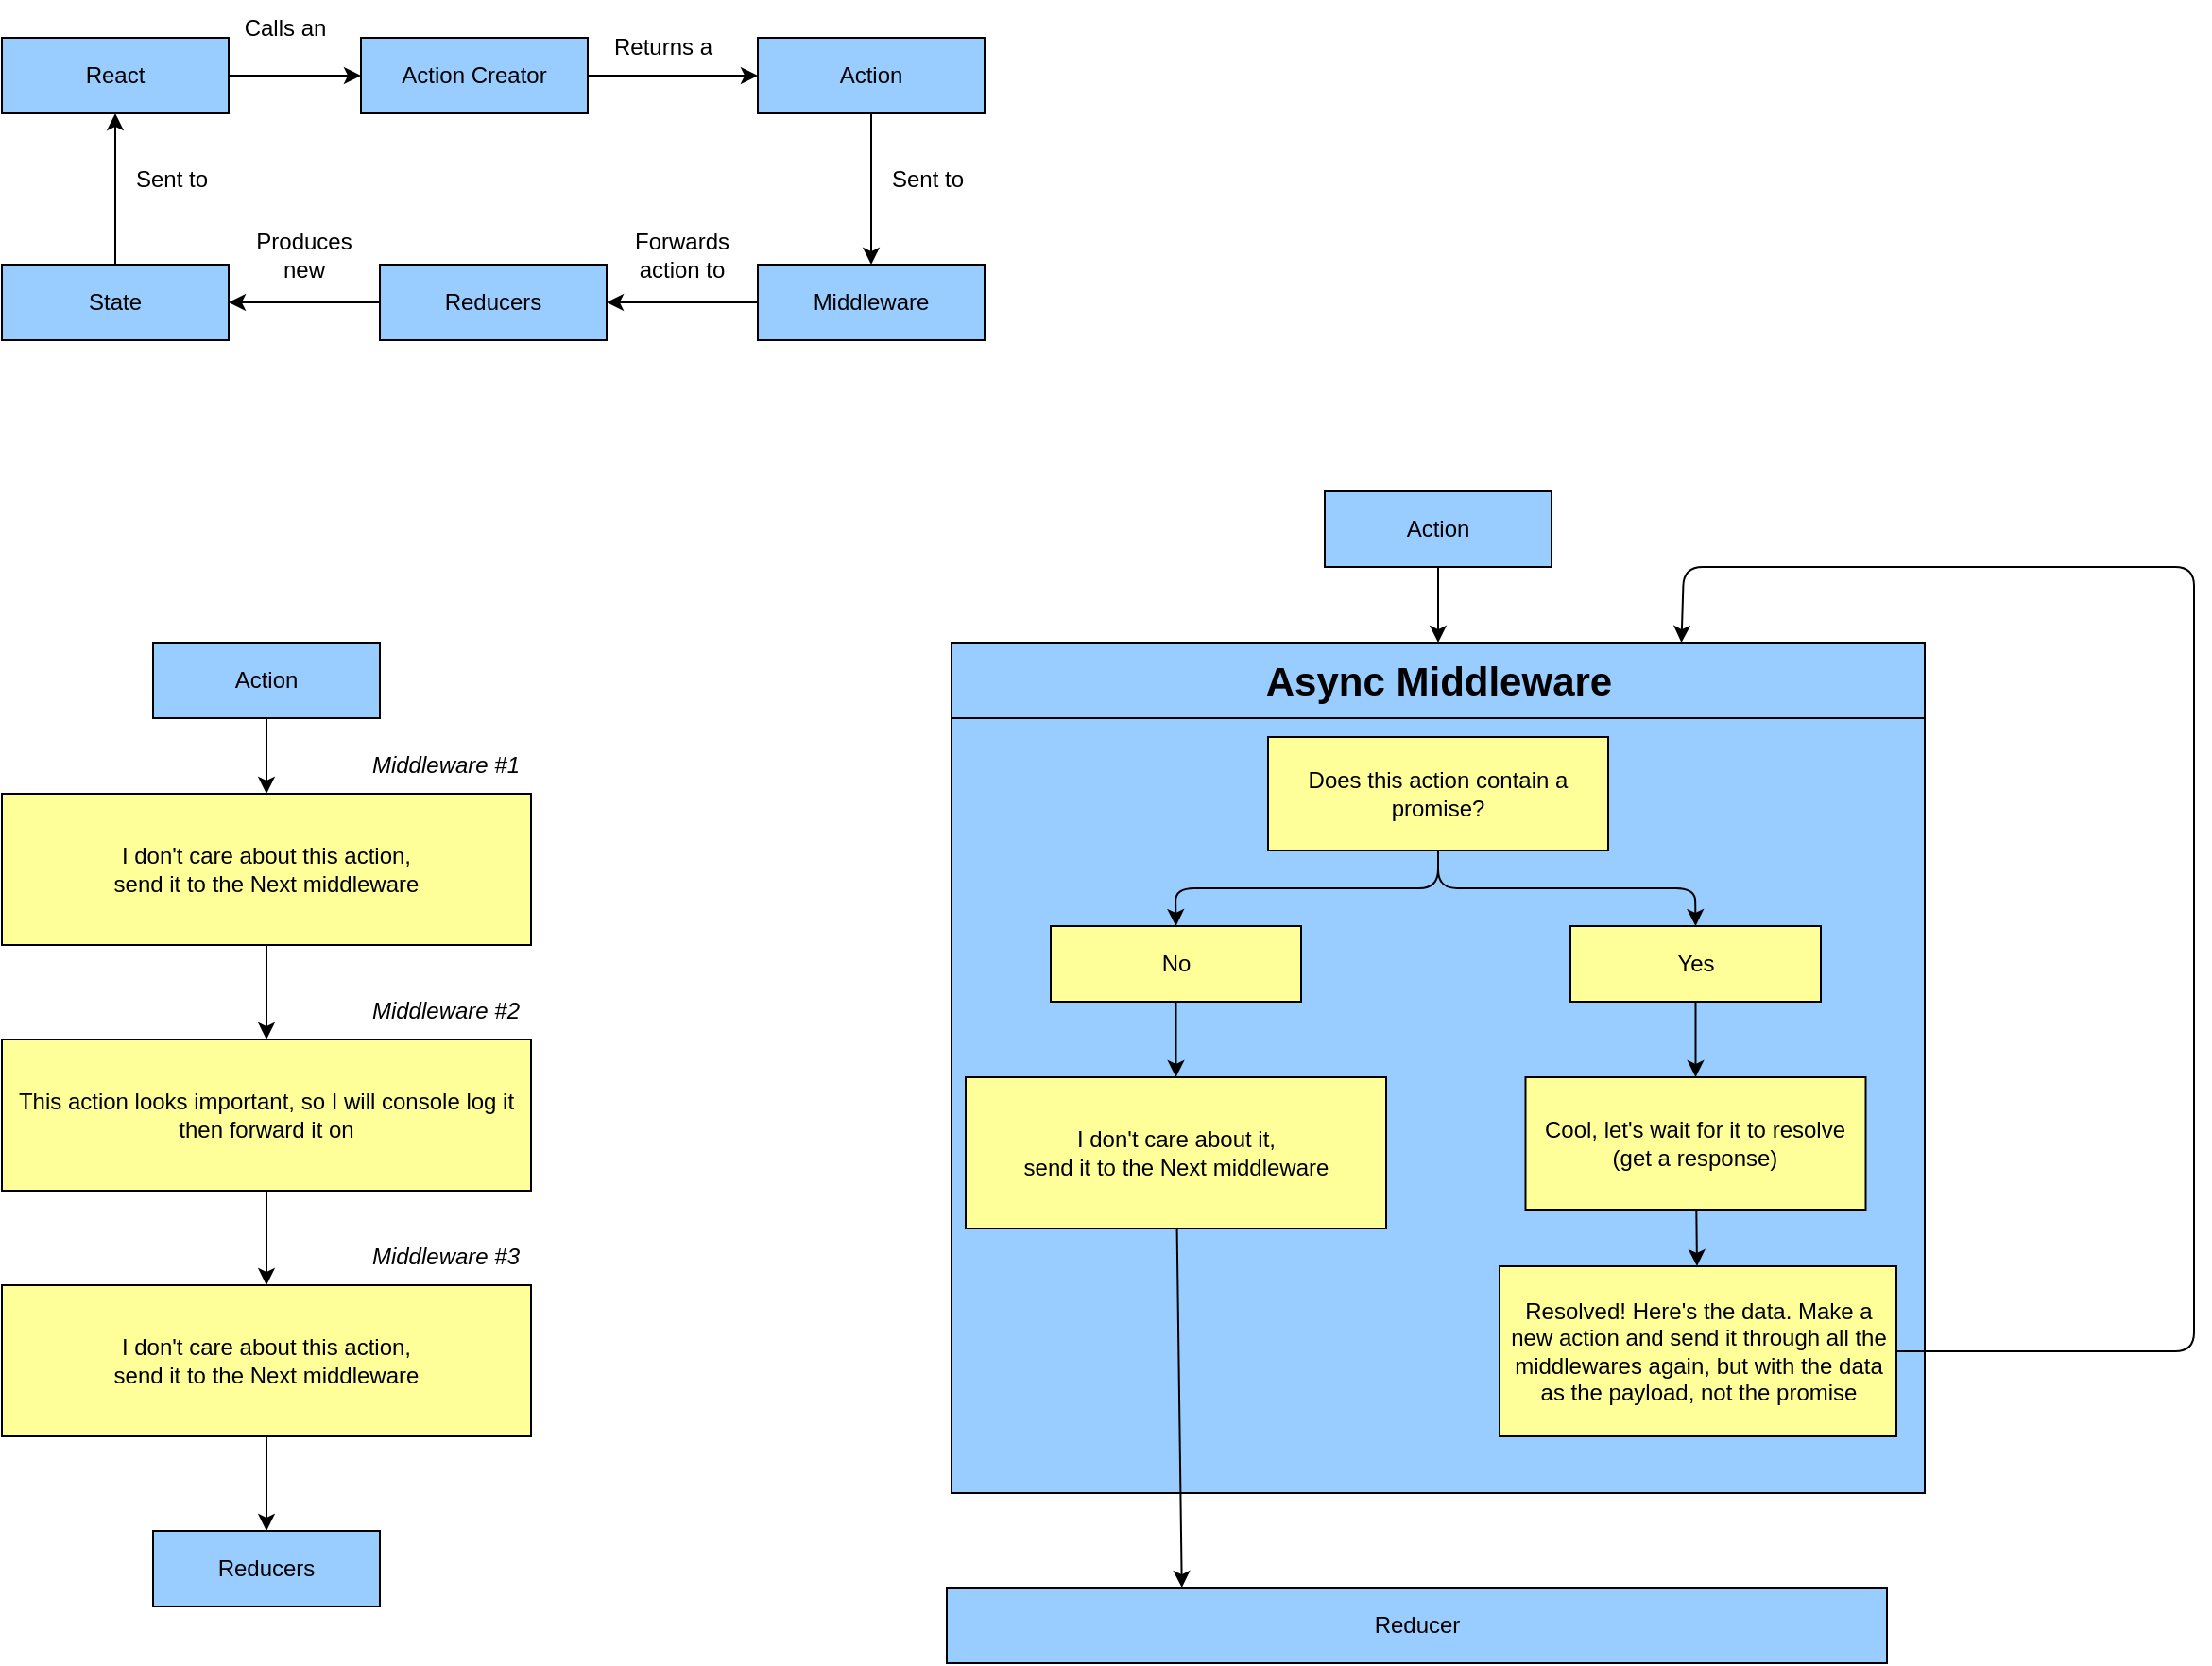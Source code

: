 <mxfile>
    <diagram id="JAzthHudL1d2-UePvkcH" name="Page-1">
        <mxGraphModel dx="1381" dy="786" grid="1" gridSize="10" guides="1" tooltips="1" connect="1" arrows="1" fold="1" page="1" pageScale="1" pageWidth="850" pageHeight="1100" math="0" shadow="0">
            <root>
                <mxCell id="0"/>
                <mxCell id="1" parent="0"/>
                <mxCell id="4" value="" style="edgeStyle=none;html=1;" edge="1" parent="1" source="2" target="3">
                    <mxGeometry relative="1" as="geometry"/>
                </mxCell>
                <mxCell id="2" value="&lt;font color=&quot;#000000&quot;&gt;React&lt;/font&gt;" style="rounded=0;whiteSpace=wrap;html=1;fontFamily=Helvetica;fontSize=12;fontColor=#FFFFFF;fillColor=#99CCFF;" vertex="1" parent="1">
                    <mxGeometry x="80" y="160" width="120" height="40" as="geometry"/>
                </mxCell>
                <mxCell id="6" value="" style="edgeStyle=none;html=1;" edge="1" parent="1" source="3" target="5">
                    <mxGeometry relative="1" as="geometry"/>
                </mxCell>
                <mxCell id="3" value="&lt;font color=&quot;#000000&quot;&gt;Action Creator&lt;/font&gt;" style="rounded=0;whiteSpace=wrap;html=1;fontFamily=Helvetica;fontSize=12;fontColor=#FFFFFF;fillColor=#99CCFF;" vertex="1" parent="1">
                    <mxGeometry x="270" y="160" width="120" height="40" as="geometry"/>
                </mxCell>
                <mxCell id="13" value="" style="edgeStyle=none;html=1;" edge="1" parent="1" source="5" target="7">
                    <mxGeometry relative="1" as="geometry"/>
                </mxCell>
                <mxCell id="5" value="&lt;font color=&quot;#000000&quot;&gt;Action&lt;/font&gt;" style="rounded=0;whiteSpace=wrap;html=1;fontFamily=Helvetica;fontSize=12;fontColor=#FFFFFF;fillColor=#99CCFF;" vertex="1" parent="1">
                    <mxGeometry x="480" y="160" width="120" height="40" as="geometry"/>
                </mxCell>
                <mxCell id="9" value="" style="edgeStyle=none;html=1;" edge="1" parent="1" source="7" target="8">
                    <mxGeometry relative="1" as="geometry"/>
                </mxCell>
                <mxCell id="7" value="&lt;font color=&quot;#000000&quot;&gt;Middleware&lt;/font&gt;" style="rounded=0;whiteSpace=wrap;html=1;fontFamily=Helvetica;fontSize=12;fontColor=#FFFFFF;fillColor=#99CCFF;" vertex="1" parent="1">
                    <mxGeometry x="480" y="280" width="120" height="40" as="geometry"/>
                </mxCell>
                <mxCell id="11" value="" style="edgeStyle=none;html=1;" edge="1" parent="1" source="8" target="10">
                    <mxGeometry relative="1" as="geometry"/>
                </mxCell>
                <mxCell id="8" value="&lt;font color=&quot;#000000&quot;&gt;Reducers&lt;/font&gt;" style="rounded=0;whiteSpace=wrap;html=1;fontFamily=Helvetica;fontSize=12;fontColor=#FFFFFF;fillColor=#99CCFF;" vertex="1" parent="1">
                    <mxGeometry x="280" y="280" width="120" height="40" as="geometry"/>
                </mxCell>
                <mxCell id="12" value="" style="edgeStyle=none;html=1;" edge="1" parent="1" source="10" target="2">
                    <mxGeometry relative="1" as="geometry"/>
                </mxCell>
                <mxCell id="10" value="&lt;font color=&quot;#000000&quot;&gt;State&lt;/font&gt;" style="rounded=0;whiteSpace=wrap;html=1;fontFamily=Helvetica;fontSize=12;fontColor=#FFFFFF;fillColor=#99CCFF;" vertex="1" parent="1">
                    <mxGeometry x="80" y="280" width="120" height="40" as="geometry"/>
                </mxCell>
                <mxCell id="14" value="Calls an" style="text;html=1;strokeColor=none;fillColor=none;align=center;verticalAlign=middle;whiteSpace=wrap;rounded=0;" vertex="1" parent="1">
                    <mxGeometry x="200" y="140" width="60" height="30" as="geometry"/>
                </mxCell>
                <mxCell id="15" value="Returns a" style="text;html=1;strokeColor=none;fillColor=none;align=center;verticalAlign=middle;whiteSpace=wrap;rounded=0;" vertex="1" parent="1">
                    <mxGeometry x="400" y="150" width="60" height="30" as="geometry"/>
                </mxCell>
                <mxCell id="16" value="Sent to" style="text;html=1;strokeColor=none;fillColor=none;align=center;verticalAlign=middle;whiteSpace=wrap;rounded=0;" vertex="1" parent="1">
                    <mxGeometry x="540" y="220" width="60" height="30" as="geometry"/>
                </mxCell>
                <mxCell id="17" value="Forwards action to" style="text;html=1;strokeColor=none;fillColor=none;align=center;verticalAlign=middle;whiteSpace=wrap;rounded=0;" vertex="1" parent="1">
                    <mxGeometry x="410" y="260" width="60" height="30" as="geometry"/>
                </mxCell>
                <mxCell id="18" value="Produces new" style="text;html=1;strokeColor=none;fillColor=none;align=center;verticalAlign=middle;whiteSpace=wrap;rounded=0;" vertex="1" parent="1">
                    <mxGeometry x="210" y="260" width="60" height="30" as="geometry"/>
                </mxCell>
                <mxCell id="19" value="Sent to" style="text;html=1;strokeColor=none;fillColor=none;align=center;verticalAlign=middle;whiteSpace=wrap;rounded=0;" vertex="1" parent="1">
                    <mxGeometry x="140" y="220" width="60" height="30" as="geometry"/>
                </mxCell>
                <mxCell id="27" value="" style="edgeStyle=none;html=1;" edge="1" parent="1" source="20" target="21">
                    <mxGeometry relative="1" as="geometry"/>
                </mxCell>
                <mxCell id="20" value="&lt;font color=&quot;#000000&quot;&gt;Action&lt;/font&gt;" style="rounded=0;whiteSpace=wrap;html=1;fontFamily=Helvetica;fontSize=12;fontColor=#FFFFFF;fillColor=#99CCFF;" vertex="1" parent="1">
                    <mxGeometry x="160" y="480" width="120" height="40" as="geometry"/>
                </mxCell>
                <mxCell id="25" value="" style="edgeStyle=none;html=1;" edge="1" parent="1" source="21" target="22">
                    <mxGeometry relative="1" as="geometry"/>
                </mxCell>
                <mxCell id="21" value="&lt;font color=&quot;#000000&quot;&gt;I don't care about this action,&lt;br&gt;send it to the Next middleware&lt;br&gt;&lt;/font&gt;" style="rounded=0;whiteSpace=wrap;html=1;fontFamily=Helvetica;fontSize=12;fontColor=#FFFFFF;fillColor=#FFFF99;" vertex="1" parent="1">
                    <mxGeometry x="80" y="560" width="280" height="80" as="geometry"/>
                </mxCell>
                <mxCell id="26" value="" style="edgeStyle=none;html=1;" edge="1" parent="1" source="22" target="24">
                    <mxGeometry relative="1" as="geometry"/>
                </mxCell>
                <mxCell id="22" value="&lt;font color=&quot;#000000&quot;&gt;This action looks important, so I will console log it then forward it on&lt;br&gt;&lt;/font&gt;" style="rounded=0;whiteSpace=wrap;html=1;fontFamily=Helvetica;fontSize=12;fontColor=#FFFFFF;fillColor=#FFFF99;" vertex="1" parent="1">
                    <mxGeometry x="80" y="690" width="280" height="80" as="geometry"/>
                </mxCell>
                <mxCell id="29" value="" style="edgeStyle=none;html=1;" edge="1" parent="1" source="24" target="28">
                    <mxGeometry relative="1" as="geometry"/>
                </mxCell>
                <mxCell id="24" value="&lt;font color=&quot;#000000&quot;&gt;I don't care about this action,&lt;br&gt;send it to the Next middleware&lt;br&gt;&lt;/font&gt;" style="rounded=0;whiteSpace=wrap;html=1;fontFamily=Helvetica;fontSize=12;fontColor=#FFFFFF;fillColor=#FFFF99;" vertex="1" parent="1">
                    <mxGeometry x="80" y="820" width="280" height="80" as="geometry"/>
                </mxCell>
                <mxCell id="28" value="&lt;font color=&quot;#000000&quot;&gt;Reducers&lt;/font&gt;" style="rounded=0;whiteSpace=wrap;html=1;fontFamily=Helvetica;fontSize=12;fontColor=#FFFFFF;fillColor=#99CCFF;" vertex="1" parent="1">
                    <mxGeometry x="160" y="950" width="120" height="40" as="geometry"/>
                </mxCell>
                <mxCell id="30" value="Middleware #1" style="text;html=1;strokeColor=none;fillColor=none;align=center;verticalAlign=middle;whiteSpace=wrap;rounded=0;fontStyle=2" vertex="1" parent="1">
                    <mxGeometry x="260" y="530" width="110" height="30" as="geometry"/>
                </mxCell>
                <mxCell id="31" value="Middleware #2" style="text;html=1;strokeColor=none;fillColor=none;align=center;verticalAlign=middle;whiteSpace=wrap;rounded=0;fontStyle=2" vertex="1" parent="1">
                    <mxGeometry x="260" y="660" width="110" height="30" as="geometry"/>
                </mxCell>
                <mxCell id="32" value="Middleware #3" style="text;html=1;strokeColor=none;fillColor=none;align=center;verticalAlign=middle;whiteSpace=wrap;rounded=0;fontStyle=2" vertex="1" parent="1">
                    <mxGeometry x="260" y="790" width="110" height="30" as="geometry"/>
                </mxCell>
                <mxCell id="35" style="edgeStyle=none;html=1;entryX=0.5;entryY=0;entryDx=0;entryDy=0;" edge="1" parent="1" source="33" target="34">
                    <mxGeometry relative="1" as="geometry"/>
                </mxCell>
                <mxCell id="33" value="&lt;font color=&quot;#000000&quot;&gt;Action&lt;/font&gt;" style="rounded=0;whiteSpace=wrap;html=1;fontFamily=Helvetica;fontSize=12;fontColor=#FFFFFF;fillColor=#99CCFF;" vertex="1" parent="1">
                    <mxGeometry x="780" y="400" width="120" height="40" as="geometry"/>
                </mxCell>
                <mxCell id="34" value="&lt;font color=&quot;#000000&quot;&gt;Async Middleware&lt;/font&gt;" style="swimlane;whiteSpace=wrap;html=1;fontSize=21;container=0;fillColor=#99CCFF;gradientColor=none;swimlaneFillColor=#99CCFF;startSize=40;" vertex="1" parent="1">
                    <mxGeometry x="582.5" y="480" width="515" height="450" as="geometry"/>
                </mxCell>
                <mxCell id="45" style="edgeStyle=none;html=1;entryX=0.5;entryY=0;entryDx=0;entryDy=0;" edge="1" parent="34" source="36" target="42">
                    <mxGeometry relative="1" as="geometry">
                        <Array as="points">
                            <mxPoint x="257.5" y="130"/>
                            <mxPoint x="118.5" y="130"/>
                        </Array>
                    </mxGeometry>
                </mxCell>
                <mxCell id="46" style="edgeStyle=none;html=1;entryX=0.5;entryY=0;entryDx=0;entryDy=0;" edge="1" parent="34" source="36" target="41">
                    <mxGeometry relative="1" as="geometry">
                        <Array as="points">
                            <mxPoint x="257.5" y="130"/>
                            <mxPoint x="393.5" y="130"/>
                        </Array>
                    </mxGeometry>
                </mxCell>
                <mxCell id="36" value="&lt;font color=&quot;#000000&quot;&gt;Does this action contain a promise?&lt;br&gt;&lt;/font&gt;" style="rounded=0;whiteSpace=wrap;html=1;fontFamily=Helvetica;fontSize=12;fontColor=#FFFFFF;fillColor=#FFFF99;" vertex="1" parent="34">
                    <mxGeometry x="167.5" y="50" width="180" height="60" as="geometry"/>
                </mxCell>
                <mxCell id="48" style="edgeStyle=none;html=1;entryX=0.5;entryY=0;entryDx=0;entryDy=0;" edge="1" parent="34" source="41" target="47">
                    <mxGeometry relative="1" as="geometry"/>
                </mxCell>
                <mxCell id="41" value="&lt;font color=&quot;#000000&quot;&gt;Yes&lt;br&gt;&lt;/font&gt;" style="rounded=0;whiteSpace=wrap;html=1;fontFamily=Helvetica;fontSize=12;fontColor=#FFFFFF;fillColor=#FFFF99;" vertex="1" parent="34">
                    <mxGeometry x="327.5" y="150" width="132.5" height="40" as="geometry"/>
                </mxCell>
                <mxCell id="43" value="&lt;span style=&quot;color: rgb(0, 0, 0);&quot;&gt;I don't care about it,&lt;/span&gt;&lt;br style=&quot;color: rgb(0, 0, 0);&quot;&gt;&lt;span style=&quot;color: rgb(0, 0, 0);&quot;&gt;send it to the Next middleware&lt;/span&gt;&lt;font color=&quot;#000000&quot;&gt;&lt;br&gt;&lt;/font&gt;" style="rounded=0;whiteSpace=wrap;html=1;fontFamily=Helvetica;fontSize=12;fontColor=#FFFFFF;fillColor=#FFFF99;" vertex="1" parent="34">
                    <mxGeometry x="7.5" y="230" width="222.5" height="80" as="geometry"/>
                </mxCell>
                <mxCell id="42" value="&lt;font color=&quot;#000000&quot;&gt;No&lt;br&gt;&lt;/font&gt;" style="rounded=0;whiteSpace=wrap;html=1;fontFamily=Helvetica;fontSize=12;fontColor=#FFFFFF;fillColor=#FFFF99;" vertex="1" parent="34">
                    <mxGeometry x="52.5" y="150" width="132.5" height="40" as="geometry"/>
                </mxCell>
                <mxCell id="44" value="" style="edgeStyle=none;html=1;" edge="1" parent="34" source="42" target="43">
                    <mxGeometry relative="1" as="geometry"/>
                </mxCell>
                <mxCell id="53" value="" style="edgeStyle=none;html=1;" edge="1" parent="34" source="47" target="49">
                    <mxGeometry relative="1" as="geometry"/>
                </mxCell>
                <mxCell id="47" value="&lt;font color=&quot;#000000&quot;&gt;Cool, let's wait for it to resolve&lt;br&gt;(get a response)&lt;br&gt;&lt;/font&gt;" style="rounded=0;whiteSpace=wrap;html=1;fontFamily=Helvetica;fontSize=12;fontColor=#FFFFFF;fillColor=#FFFF99;" vertex="1" parent="34">
                    <mxGeometry x="303.75" y="230" width="180" height="70" as="geometry"/>
                </mxCell>
                <mxCell id="54" style="edgeStyle=none;html=1;entryX=0.75;entryY=0;entryDx=0;entryDy=0;" edge="1" parent="34" source="49" target="34">
                    <mxGeometry relative="1" as="geometry">
                        <Array as="points">
                            <mxPoint x="657.5" y="375"/>
                            <mxPoint x="657.5" y="-40"/>
                            <mxPoint x="387.5" y="-40"/>
                        </Array>
                    </mxGeometry>
                </mxCell>
                <mxCell id="49" value="&lt;font color=&quot;#000000&quot;&gt;Resolved! Here's the data. Make a new action and send it through all the middlewares again, but with the data as the payload, not the promise&lt;br&gt;&lt;/font&gt;" style="rounded=0;whiteSpace=wrap;html=1;fontFamily=Helvetica;fontSize=12;fontColor=#FFFFFF;fillColor=#FFFF99;" vertex="1" parent="34">
                    <mxGeometry x="290" y="330" width="210" height="90" as="geometry"/>
                </mxCell>
                <mxCell id="50" value="&lt;font color=&quot;#000000&quot;&gt;Reducer&lt;/font&gt;" style="rounded=0;whiteSpace=wrap;html=1;fontFamily=Helvetica;fontSize=12;fontColor=#FFFFFF;fillColor=#99CCFF;" vertex="1" parent="1">
                    <mxGeometry x="580" y="980" width="497.5" height="40" as="geometry"/>
                </mxCell>
                <mxCell id="52" style="edgeStyle=none;html=1;entryX=0.25;entryY=0;entryDx=0;entryDy=0;" edge="1" parent="1" source="43" target="50">
                    <mxGeometry relative="1" as="geometry"/>
                </mxCell>
            </root>
        </mxGraphModel>
    </diagram>
</mxfile>
